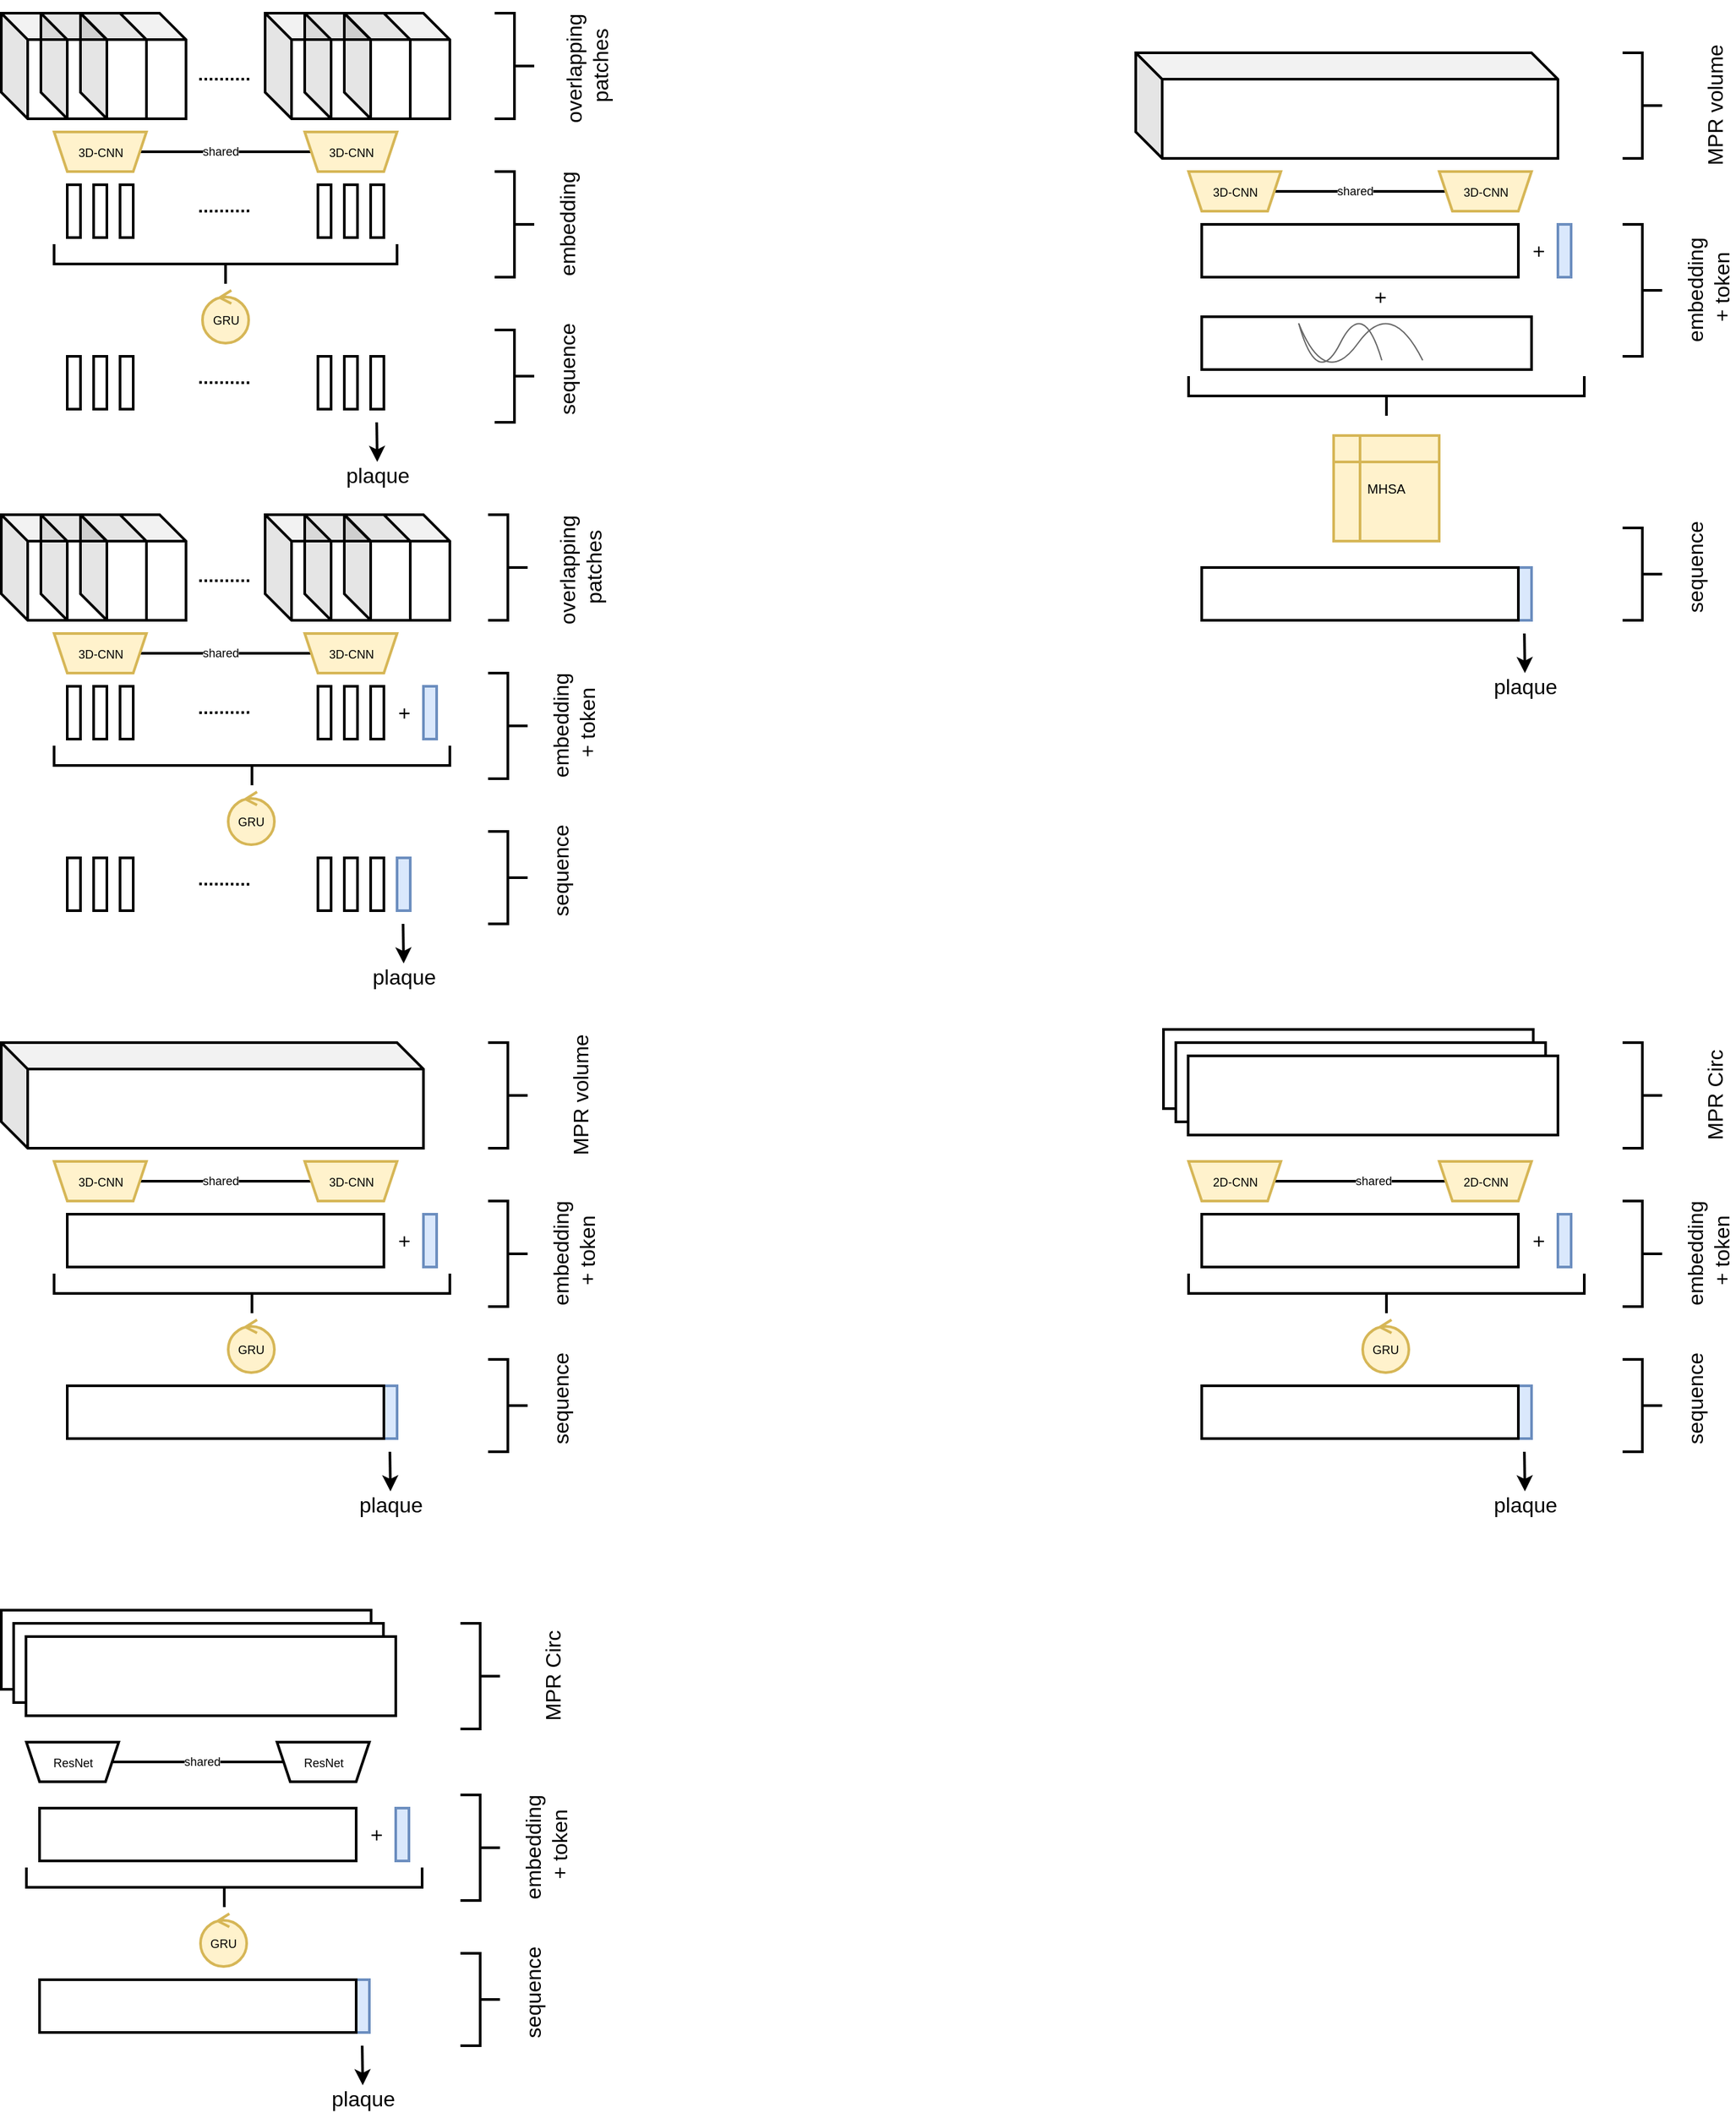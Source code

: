 <mxfile version="16.5.2" type="github">
  <diagram id="wu3s9VQ9t52bFEnNtLgB" name="Page-1">
    <mxGraphModel dx="2076" dy="1094" grid="1" gridSize="10" guides="1" tooltips="1" connect="1" arrows="1" fold="1" page="1" pageScale="1" pageWidth="827" pageHeight="1169" math="0" shadow="0">
      <root>
        <mxCell id="0" />
        <mxCell id="1" parent="0" />
        <mxCell id="9XVw_O79pxeB6KCYu5-Q-149" value="" style="shape=cube;whiteSpace=wrap;html=1;boundedLbl=1;backgroundOutline=1;darkOpacity=0.05;darkOpacity2=0.1;fillColor=none;strokeWidth=2;" vertex="1" parent="1">
          <mxGeometry x="40" y="400" width="80" height="80" as="geometry" />
        </mxCell>
        <mxCell id="9XVw_O79pxeB6KCYu5-Q-150" value="" style="shape=cube;whiteSpace=wrap;html=1;boundedLbl=1;backgroundOutline=1;darkOpacity=0.05;darkOpacity2=0.1;fillColor=none;strokeWidth=2;" vertex="1" parent="1">
          <mxGeometry x="70" y="400" width="80" height="80" as="geometry" />
        </mxCell>
        <mxCell id="9XVw_O79pxeB6KCYu5-Q-151" value="" style="shape=cube;whiteSpace=wrap;html=1;boundedLbl=1;backgroundOutline=1;darkOpacity=0.05;darkOpacity2=0.1;fillColor=none;strokeWidth=2;" vertex="1" parent="1">
          <mxGeometry x="100" y="400" width="80" height="80" as="geometry" />
        </mxCell>
        <mxCell id="9XVw_O79pxeB6KCYu5-Q-152" value="" style="shape=cube;whiteSpace=wrap;html=1;boundedLbl=1;backgroundOutline=1;darkOpacity=0.05;darkOpacity2=0.1;fillColor=none;strokeWidth=2;" vertex="1" parent="1">
          <mxGeometry x="240" y="400" width="80" height="80" as="geometry" />
        </mxCell>
        <mxCell id="9XVw_O79pxeB6KCYu5-Q-153" value="" style="shape=cube;whiteSpace=wrap;html=1;boundedLbl=1;backgroundOutline=1;darkOpacity=0.05;darkOpacity2=0.1;fillColor=none;strokeWidth=2;" vertex="1" parent="1">
          <mxGeometry x="270" y="400" width="80" height="80" as="geometry" />
        </mxCell>
        <mxCell id="9XVw_O79pxeB6KCYu5-Q-154" value="" style="shape=cube;whiteSpace=wrap;html=1;boundedLbl=1;backgroundOutline=1;darkOpacity=0.05;darkOpacity2=0.1;fillColor=none;strokeWidth=2;" vertex="1" parent="1">
          <mxGeometry x="300" y="400" width="80" height="80" as="geometry" />
        </mxCell>
        <mxCell id="9XVw_O79pxeB6KCYu5-Q-155" value="" style="endArrow=none;dashed=1;html=1;rounded=0;strokeWidth=2;dashPattern=1 1;" edge="1" parent="1">
          <mxGeometry width="50" height="50" relative="1" as="geometry">
            <mxPoint x="190" y="450" as="sourcePoint" />
            <mxPoint x="230" y="450" as="targetPoint" />
          </mxGeometry>
        </mxCell>
        <mxCell id="9XVw_O79pxeB6KCYu5-Q-156" value="" style="rounded=0;whiteSpace=wrap;html=1;fillColor=none;strokeWidth=2;" vertex="1" parent="1">
          <mxGeometry x="90" y="530" width="10" height="40" as="geometry" />
        </mxCell>
        <mxCell id="9XVw_O79pxeB6KCYu5-Q-160" value="" style="rounded=0;whiteSpace=wrap;html=1;fillColor=none;strokeWidth=2;" vertex="1" parent="1">
          <mxGeometry x="110" y="530" width="10" height="40" as="geometry" />
        </mxCell>
        <mxCell id="9XVw_O79pxeB6KCYu5-Q-161" value="" style="rounded=0;whiteSpace=wrap;html=1;fillColor=none;strokeWidth=2;" vertex="1" parent="1">
          <mxGeometry x="130" y="530" width="10" height="40" as="geometry" />
        </mxCell>
        <mxCell id="9XVw_O79pxeB6KCYu5-Q-165" value="" style="endArrow=none;dashed=1;html=1;rounded=0;strokeWidth=2;dashPattern=1 1;" edge="1" parent="1">
          <mxGeometry width="50" height="50" relative="1" as="geometry">
            <mxPoint x="190" y="550" as="sourcePoint" />
            <mxPoint x="229" y="549.8" as="targetPoint" />
          </mxGeometry>
        </mxCell>
        <mxCell id="9XVw_O79pxeB6KCYu5-Q-166" value="GRU" style="ellipse;shape=umlControl;whiteSpace=wrap;html=1;fillColor=#fff2cc;fontSize=9;strokeWidth=2;strokeColor=#d6b656;" vertex="1" parent="1">
          <mxGeometry x="212" y="610" width="35" height="40" as="geometry" />
        </mxCell>
        <mxCell id="9XVw_O79pxeB6KCYu5-Q-167" value="" style="rounded=0;whiteSpace=wrap;html=1;fillColor=none;strokeWidth=2;" vertex="1" parent="1">
          <mxGeometry x="280" y="530" width="10" height="40" as="geometry" />
        </mxCell>
        <mxCell id="9XVw_O79pxeB6KCYu5-Q-168" value="" style="rounded=0;whiteSpace=wrap;html=1;fillColor=none;strokeWidth=2;" vertex="1" parent="1">
          <mxGeometry x="300" y="530" width="10" height="40" as="geometry" />
        </mxCell>
        <mxCell id="9XVw_O79pxeB6KCYu5-Q-169" value="" style="rounded=0;whiteSpace=wrap;html=1;fillColor=none;strokeWidth=2;" vertex="1" parent="1">
          <mxGeometry x="320" y="530" width="10" height="40" as="geometry" />
        </mxCell>
        <mxCell id="9XVw_O79pxeB6KCYu5-Q-170" style="edgeStyle=orthogonalEdgeStyle;rounded=0;orthogonalLoop=1;jettySize=auto;html=1;exitX=0;exitY=0.5;exitDx=0;exitDy=0;entryX=1;entryY=0.5;entryDx=0;entryDy=0;fontSize=9;endArrow=none;endFill=0;strokeWidth=2;" edge="1" parent="1" source="9XVw_O79pxeB6KCYu5-Q-158" target="9XVw_O79pxeB6KCYu5-Q-163">
          <mxGeometry relative="1" as="geometry" />
        </mxCell>
        <mxCell id="9XVw_O79pxeB6KCYu5-Q-171" value="shared" style="edgeLabel;html=1;align=center;verticalAlign=middle;resizable=0;points=[];fontSize=9;" vertex="1" connectable="0" parent="9XVw_O79pxeB6KCYu5-Q-170">
          <mxGeometry x="-0.303" y="2" relative="1" as="geometry">
            <mxPoint x="15" y="2" as="offset" />
          </mxGeometry>
        </mxCell>
        <mxCell id="9XVw_O79pxeB6KCYu5-Q-172" value="" style="strokeWidth=2;html=1;shape=mxgraph.flowchart.annotation_2;align=left;labelPosition=right;pointerEvents=1;fontSize=16;fillColor=none;rotation=-90;" vertex="1" parent="1">
          <mxGeometry x="215" y="440" width="30" height="300" as="geometry" />
        </mxCell>
        <mxCell id="9XVw_O79pxeB6KCYu5-Q-173" value="" style="rounded=0;whiteSpace=wrap;html=1;fillColor=none;strokeWidth=2;" vertex="1" parent="1">
          <mxGeometry x="90" y="660" width="10" height="40" as="geometry" />
        </mxCell>
        <mxCell id="9XVw_O79pxeB6KCYu5-Q-174" value="" style="rounded=0;whiteSpace=wrap;html=1;fillColor=none;strokeWidth=2;" vertex="1" parent="1">
          <mxGeometry x="110" y="660" width="10" height="40" as="geometry" />
        </mxCell>
        <mxCell id="9XVw_O79pxeB6KCYu5-Q-175" value="" style="rounded=0;whiteSpace=wrap;html=1;fillColor=none;strokeWidth=2;" vertex="1" parent="1">
          <mxGeometry x="130" y="660" width="10" height="40" as="geometry" />
        </mxCell>
        <mxCell id="9XVw_O79pxeB6KCYu5-Q-176" value="" style="endArrow=none;dashed=1;html=1;rounded=0;strokeWidth=2;dashPattern=1 1;" edge="1" parent="1">
          <mxGeometry width="50" height="50" relative="1" as="geometry">
            <mxPoint x="190" y="679.8" as="sourcePoint" />
            <mxPoint x="230" y="680" as="targetPoint" />
          </mxGeometry>
        </mxCell>
        <mxCell id="9XVw_O79pxeB6KCYu5-Q-177" value="" style="rounded=0;whiteSpace=wrap;html=1;fillColor=none;strokeWidth=2;" vertex="1" parent="1">
          <mxGeometry x="280" y="660" width="10" height="40" as="geometry" />
        </mxCell>
        <mxCell id="9XVw_O79pxeB6KCYu5-Q-178" value="" style="rounded=0;whiteSpace=wrap;html=1;fillColor=none;strokeWidth=2;" vertex="1" parent="1">
          <mxGeometry x="300" y="660" width="10" height="40" as="geometry" />
        </mxCell>
        <mxCell id="9XVw_O79pxeB6KCYu5-Q-179" value="" style="rounded=0;whiteSpace=wrap;html=1;fillColor=none;strokeWidth=2;" vertex="1" parent="1">
          <mxGeometry x="320" y="660" width="10" height="40" as="geometry" />
        </mxCell>
        <mxCell id="9XVw_O79pxeB6KCYu5-Q-180" value="plaque" style="text;html=1;align=center;verticalAlign=middle;resizable=0;points=[];autosize=1;strokeColor=none;fillColor=none;fontSize=16;" vertex="1" parent="1">
          <mxGeometry x="315" y="740" width="60" height="20" as="geometry" />
        </mxCell>
        <mxCell id="9XVw_O79pxeB6KCYu5-Q-181" value="" style="endArrow=classic;html=1;rounded=0;fontSize=16;strokeColor=#000000;strokeWidth=2;entryX=0.5;entryY=0;entryDx=0;entryDy=0;entryPerimeter=0;" edge="1" parent="1">
          <mxGeometry width="50" height="50" relative="1" as="geometry">
            <mxPoint x="344.57" y="710" as="sourcePoint" />
            <mxPoint x="345" y="740" as="targetPoint" />
          </mxGeometry>
        </mxCell>
        <mxCell id="9XVw_O79pxeB6KCYu5-Q-182" value="+" style="text;html=1;align=center;verticalAlign=middle;resizable=0;points=[];autosize=1;strokeColor=none;fillColor=none;fontSize=16;" vertex="1" parent="1">
          <mxGeometry x="330" y="540" width="30" height="20" as="geometry" />
        </mxCell>
        <mxCell id="9XVw_O79pxeB6KCYu5-Q-183" value="" style="rounded=0;whiteSpace=wrap;html=1;fillColor=#dae8fc;strokeWidth=2;strokeColor=#6c8ebf;" vertex="1" parent="1">
          <mxGeometry x="360" y="530" width="10" height="40" as="geometry" />
        </mxCell>
        <mxCell id="9XVw_O79pxeB6KCYu5-Q-184" value="" style="rounded=0;whiteSpace=wrap;html=1;fillColor=#dae8fc;strokeWidth=2;strokeColor=#6c8ebf;" vertex="1" parent="1">
          <mxGeometry x="340" y="660" width="10" height="40" as="geometry" />
        </mxCell>
        <mxCell id="9XVw_O79pxeB6KCYu5-Q-222" value="" style="shape=cube;whiteSpace=wrap;html=1;boundedLbl=1;backgroundOutline=1;darkOpacity=0.05;darkOpacity2=0.1;fillColor=none;strokeWidth=2;" vertex="1" parent="1">
          <mxGeometry x="40" y="800" width="320" height="80" as="geometry" />
        </mxCell>
        <mxCell id="9XVw_O79pxeB6KCYu5-Q-239" value="GRU" style="ellipse;shape=umlControl;whiteSpace=wrap;html=1;fillColor=#fff2cc;fontSize=9;strokeWidth=2;strokeColor=#d6b656;" vertex="1" parent="1">
          <mxGeometry x="212" y="1010" width="35" height="40" as="geometry" />
        </mxCell>
        <mxCell id="9XVw_O79pxeB6KCYu5-Q-242" value="" style="rounded=0;whiteSpace=wrap;html=1;fillColor=none;strokeWidth=2;" vertex="1" parent="1">
          <mxGeometry x="90" y="930" width="240" height="40" as="geometry" />
        </mxCell>
        <mxCell id="9XVw_O79pxeB6KCYu5-Q-243" style="edgeStyle=orthogonalEdgeStyle;rounded=0;orthogonalLoop=1;jettySize=auto;html=1;exitX=0;exitY=0.5;exitDx=0;exitDy=0;entryX=1;entryY=0.5;entryDx=0;entryDy=0;fontSize=9;endArrow=none;endFill=0;strokeWidth=2;" edge="1" parent="1" source="9XVw_O79pxeB6KCYu5-Q-231" target="9XVw_O79pxeB6KCYu5-Q-236">
          <mxGeometry relative="1" as="geometry" />
        </mxCell>
        <mxCell id="9XVw_O79pxeB6KCYu5-Q-244" value="shared" style="edgeLabel;html=1;align=center;verticalAlign=middle;resizable=0;points=[];fontSize=9;" vertex="1" connectable="0" parent="9XVw_O79pxeB6KCYu5-Q-243">
          <mxGeometry x="-0.303" y="2" relative="1" as="geometry">
            <mxPoint x="15" y="2" as="offset" />
          </mxGeometry>
        </mxCell>
        <mxCell id="9XVw_O79pxeB6KCYu5-Q-245" value="" style="strokeWidth=2;html=1;shape=mxgraph.flowchart.annotation_2;align=left;labelPosition=right;pointerEvents=1;fontSize=16;fillColor=none;rotation=-90;" vertex="1" parent="1">
          <mxGeometry x="215" y="840" width="30" height="300" as="geometry" />
        </mxCell>
        <mxCell id="9XVw_O79pxeB6KCYu5-Q-253" value="plaque" style="text;html=1;align=center;verticalAlign=middle;resizable=0;points=[];autosize=1;strokeColor=none;fillColor=none;fontSize=16;" vertex="1" parent="1">
          <mxGeometry x="305" y="1140" width="60" height="20" as="geometry" />
        </mxCell>
        <mxCell id="9XVw_O79pxeB6KCYu5-Q-254" value="" style="endArrow=classic;html=1;rounded=0;fontSize=16;strokeColor=#000000;strokeWidth=2;entryX=0.5;entryY=0;entryDx=0;entryDy=0;entryPerimeter=0;" edge="1" parent="1">
          <mxGeometry width="50" height="50" relative="1" as="geometry">
            <mxPoint x="334.57" y="1110" as="sourcePoint" />
            <mxPoint x="335" y="1140" as="targetPoint" />
          </mxGeometry>
        </mxCell>
        <mxCell id="9XVw_O79pxeB6KCYu5-Q-255" value="+" style="text;html=1;align=center;verticalAlign=middle;resizable=0;points=[];autosize=1;strokeColor=none;fillColor=none;fontSize=16;" vertex="1" parent="1">
          <mxGeometry x="330" y="940" width="30" height="20" as="geometry" />
        </mxCell>
        <mxCell id="9XVw_O79pxeB6KCYu5-Q-256" value="" style="rounded=0;whiteSpace=wrap;html=1;fillColor=#dae8fc;strokeWidth=2;strokeColor=#6c8ebf;" vertex="1" parent="1">
          <mxGeometry x="330" y="1060" width="10" height="40" as="geometry" />
        </mxCell>
        <mxCell id="9XVw_O79pxeB6KCYu5-Q-266" value="" style="rounded=0;whiteSpace=wrap;html=1;fillColor=none;strokeWidth=2;" vertex="1" parent="1">
          <mxGeometry x="90" y="1060" width="240" height="40" as="geometry" />
        </mxCell>
        <mxCell id="9XVw_O79pxeB6KCYu5-Q-267" value="" style="rounded=0;whiteSpace=wrap;html=1;fillColor=#dae8fc;strokeWidth=2;strokeColor=#6c8ebf;" vertex="1" parent="1">
          <mxGeometry x="360" y="930" width="10" height="40" as="geometry" />
        </mxCell>
        <mxCell id="9XVw_O79pxeB6KCYu5-Q-286" value="overlapping&amp;nbsp;&lt;br&gt;patches" style="text;html=1;align=center;verticalAlign=middle;resizable=0;points=[];autosize=1;strokeColor=none;fillColor=none;fontSize=16;rotation=-90;" vertex="1" parent="1">
          <mxGeometry x="429" y="420" width="100" height="40" as="geometry" />
        </mxCell>
        <mxCell id="9XVw_O79pxeB6KCYu5-Q-287" value="embedding&lt;br&gt;&amp;nbsp;+ token" style="text;html=1;align=center;verticalAlign=middle;resizable=0;points=[];autosize=1;strokeColor=none;fillColor=none;fontSize=16;rotation=-90;" vertex="1" parent="1">
          <mxGeometry x="429" y="540" width="90" height="40" as="geometry" />
        </mxCell>
        <mxCell id="9XVw_O79pxeB6KCYu5-Q-288" value="sequence" style="text;html=1;align=center;verticalAlign=middle;resizable=0;points=[];autosize=1;strokeColor=none;fillColor=none;fontSize=16;rotation=-90;" vertex="1" parent="1">
          <mxGeometry x="419" y="660" width="90" height="20" as="geometry" />
        </mxCell>
        <mxCell id="9XVw_O79pxeB6KCYu5-Q-289" value="" style="strokeWidth=2;html=1;shape=mxgraph.flowchart.annotation_2;align=left;labelPosition=right;pointerEvents=1;fontSize=16;fillColor=none;rotation=-180;" vertex="1" parent="1">
          <mxGeometry x="409" y="400" width="30" height="80" as="geometry" />
        </mxCell>
        <mxCell id="9XVw_O79pxeB6KCYu5-Q-290" value="" style="strokeWidth=2;html=1;shape=mxgraph.flowchart.annotation_2;align=left;labelPosition=right;pointerEvents=1;fontSize=16;fillColor=none;rotation=-180;" vertex="1" parent="1">
          <mxGeometry x="409" y="520" width="30" height="80" as="geometry" />
        </mxCell>
        <mxCell id="9XVw_O79pxeB6KCYu5-Q-291" value="" style="strokeWidth=2;html=1;shape=mxgraph.flowchart.annotation_2;align=left;labelPosition=right;pointerEvents=1;fontSize=16;fillColor=none;rotation=-180;" vertex="1" parent="1">
          <mxGeometry x="409" y="640" width="30" height="70" as="geometry" />
        </mxCell>
        <mxCell id="9XVw_O79pxeB6KCYu5-Q-293" value="overlapping&amp;nbsp;&lt;br&gt;patches" style="text;html=1;align=center;verticalAlign=middle;resizable=0;points=[];autosize=1;strokeColor=none;fillColor=none;fontSize=16;rotation=-90;" vertex="1" parent="1">
          <mxGeometry x="434" y="40" width="100" height="40" as="geometry" />
        </mxCell>
        <mxCell id="9XVw_O79pxeB6KCYu5-Q-294" value="embedding&lt;br&gt;&amp;nbsp;" style="text;html=1;align=center;verticalAlign=middle;resizable=0;points=[];autosize=1;strokeColor=none;fillColor=none;fontSize=16;rotation=-90;" vertex="1" parent="1">
          <mxGeometry x="434" y="160" width="90" height="40" as="geometry" />
        </mxCell>
        <mxCell id="9XVw_O79pxeB6KCYu5-Q-295" value="sequence" style="text;html=1;align=center;verticalAlign=middle;resizable=0;points=[];autosize=1;strokeColor=none;fillColor=none;fontSize=16;rotation=-90;" vertex="1" parent="1">
          <mxGeometry x="424" y="280" width="90" height="20" as="geometry" />
        </mxCell>
        <mxCell id="9XVw_O79pxeB6KCYu5-Q-296" value="" style="strokeWidth=2;html=1;shape=mxgraph.flowchart.annotation_2;align=left;labelPosition=right;pointerEvents=1;fontSize=16;fillColor=none;rotation=-180;" vertex="1" parent="1">
          <mxGeometry x="414" y="20" width="30" height="80" as="geometry" />
        </mxCell>
        <mxCell id="9XVw_O79pxeB6KCYu5-Q-297" value="" style="strokeWidth=2;html=1;shape=mxgraph.flowchart.annotation_2;align=left;labelPosition=right;pointerEvents=1;fontSize=16;fillColor=none;rotation=-180;" vertex="1" parent="1">
          <mxGeometry x="414" y="140" width="30" height="80" as="geometry" />
        </mxCell>
        <mxCell id="9XVw_O79pxeB6KCYu5-Q-298" value="" style="strokeWidth=2;html=1;shape=mxgraph.flowchart.annotation_2;align=left;labelPosition=right;pointerEvents=1;fontSize=16;fillColor=none;rotation=-180;" vertex="1" parent="1">
          <mxGeometry x="414" y="260" width="30" height="70" as="geometry" />
        </mxCell>
        <mxCell id="9XVw_O79pxeB6KCYu5-Q-299" value="MPR volume" style="text;html=1;align=center;verticalAlign=middle;resizable=0;points=[];autosize=1;strokeColor=none;fillColor=none;fontSize=16;rotation=-90;" vertex="1" parent="1">
          <mxGeometry x="424" y="830" width="110" height="20" as="geometry" />
        </mxCell>
        <mxCell id="9XVw_O79pxeB6KCYu5-Q-300" value="embedding&lt;br&gt;&amp;nbsp;+ token" style="text;html=1;align=center;verticalAlign=middle;resizable=0;points=[];autosize=1;strokeColor=none;fillColor=none;fontSize=16;rotation=-90;" vertex="1" parent="1">
          <mxGeometry x="429" y="940" width="90" height="40" as="geometry" />
        </mxCell>
        <mxCell id="9XVw_O79pxeB6KCYu5-Q-301" value="sequence" style="text;html=1;align=center;verticalAlign=middle;resizable=0;points=[];autosize=1;strokeColor=none;fillColor=none;fontSize=16;rotation=-90;" vertex="1" parent="1">
          <mxGeometry x="419" y="1060" width="90" height="20" as="geometry" />
        </mxCell>
        <mxCell id="9XVw_O79pxeB6KCYu5-Q-302" value="" style="strokeWidth=2;html=1;shape=mxgraph.flowchart.annotation_2;align=left;labelPosition=right;pointerEvents=1;fontSize=16;fillColor=none;rotation=-180;" vertex="1" parent="1">
          <mxGeometry x="409" y="800" width="30" height="80" as="geometry" />
        </mxCell>
        <mxCell id="9XVw_O79pxeB6KCYu5-Q-303" value="" style="strokeWidth=2;html=1;shape=mxgraph.flowchart.annotation_2;align=left;labelPosition=right;pointerEvents=1;fontSize=16;fillColor=none;rotation=-180;" vertex="1" parent="1">
          <mxGeometry x="409" y="920" width="30" height="80" as="geometry" />
        </mxCell>
        <mxCell id="9XVw_O79pxeB6KCYu5-Q-304" value="" style="strokeWidth=2;html=1;shape=mxgraph.flowchart.annotation_2;align=left;labelPosition=right;pointerEvents=1;fontSize=16;fillColor=none;rotation=-180;" vertex="1" parent="1">
          <mxGeometry x="409" y="1040" width="30" height="70" as="geometry" />
        </mxCell>
        <mxCell id="9XVw_O79pxeB6KCYu5-Q-312" value="GRU" style="ellipse;shape=umlControl;whiteSpace=wrap;html=1;fillColor=#fff2cc;fontSize=9;strokeWidth=2;strokeColor=#d6b656;" vertex="1" parent="1">
          <mxGeometry x="1072" y="1010" width="35" height="40" as="geometry" />
        </mxCell>
        <mxCell id="9XVw_O79pxeB6KCYu5-Q-313" value="" style="rounded=0;whiteSpace=wrap;html=1;fillColor=none;strokeWidth=2;" vertex="1" parent="1">
          <mxGeometry x="950" y="930" width="240" height="40" as="geometry" />
        </mxCell>
        <mxCell id="9XVw_O79pxeB6KCYu5-Q-314" style="edgeStyle=orthogonalEdgeStyle;rounded=0;orthogonalLoop=1;jettySize=auto;html=1;exitX=0;exitY=0.5;exitDx=0;exitDy=0;entryX=1;entryY=0.5;entryDx=0;entryDy=0;fontSize=9;endArrow=none;endFill=0;strokeWidth=2;" edge="1" parent="1" source="9XVw_O79pxeB6KCYu5-Q-307" target="9XVw_O79pxeB6KCYu5-Q-310">
          <mxGeometry relative="1" as="geometry" />
        </mxCell>
        <mxCell id="9XVw_O79pxeB6KCYu5-Q-315" value="shared" style="edgeLabel;html=1;align=center;verticalAlign=middle;resizable=0;points=[];fontSize=9;" vertex="1" connectable="0" parent="9XVw_O79pxeB6KCYu5-Q-314">
          <mxGeometry x="-0.303" y="2" relative="1" as="geometry">
            <mxPoint x="29" y="2" as="offset" />
          </mxGeometry>
        </mxCell>
        <mxCell id="9XVw_O79pxeB6KCYu5-Q-316" value="" style="strokeWidth=2;html=1;shape=mxgraph.flowchart.annotation_2;align=left;labelPosition=right;pointerEvents=1;fontSize=16;fillColor=none;rotation=-90;" vertex="1" parent="1">
          <mxGeometry x="1075" y="840" width="30" height="300" as="geometry" />
        </mxCell>
        <mxCell id="9XVw_O79pxeB6KCYu5-Q-317" value="plaque" style="text;html=1;align=center;verticalAlign=middle;resizable=0;points=[];autosize=1;strokeColor=none;fillColor=none;fontSize=16;" vertex="1" parent="1">
          <mxGeometry x="1165" y="1140" width="60" height="20" as="geometry" />
        </mxCell>
        <mxCell id="9XVw_O79pxeB6KCYu5-Q-318" value="" style="endArrow=classic;html=1;rounded=0;fontSize=16;strokeColor=#000000;strokeWidth=2;entryX=0.5;entryY=0;entryDx=0;entryDy=0;entryPerimeter=0;" edge="1" parent="1">
          <mxGeometry width="50" height="50" relative="1" as="geometry">
            <mxPoint x="1194.57" y="1110.0" as="sourcePoint" />
            <mxPoint x="1195" y="1140.0" as="targetPoint" />
          </mxGeometry>
        </mxCell>
        <mxCell id="9XVw_O79pxeB6KCYu5-Q-319" value="+" style="text;html=1;align=center;verticalAlign=middle;resizable=0;points=[];autosize=1;strokeColor=none;fillColor=none;fontSize=16;" vertex="1" parent="1">
          <mxGeometry x="1190" y="940" width="30" height="20" as="geometry" />
        </mxCell>
        <mxCell id="9XVw_O79pxeB6KCYu5-Q-320" value="" style="rounded=0;whiteSpace=wrap;html=1;fillColor=#dae8fc;strokeWidth=2;strokeColor=#6c8ebf;" vertex="1" parent="1">
          <mxGeometry x="1190" y="1060" width="10" height="40" as="geometry" />
        </mxCell>
        <mxCell id="9XVw_O79pxeB6KCYu5-Q-321" value="" style="rounded=0;whiteSpace=wrap;html=1;fillColor=none;strokeWidth=2;" vertex="1" parent="1">
          <mxGeometry x="950" y="1060" width="240" height="40" as="geometry" />
        </mxCell>
        <mxCell id="9XVw_O79pxeB6KCYu5-Q-322" value="" style="rounded=0;whiteSpace=wrap;html=1;fillColor=#dae8fc;strokeWidth=2;strokeColor=#6c8ebf;" vertex="1" parent="1">
          <mxGeometry x="1220" y="930" width="10" height="40" as="geometry" />
        </mxCell>
        <mxCell id="9XVw_O79pxeB6KCYu5-Q-323" value="MPR Circ" style="text;html=1;align=center;verticalAlign=middle;resizable=0;points=[];autosize=1;strokeColor=none;fillColor=none;fontSize=16;rotation=-90;" vertex="1" parent="1">
          <mxGeometry x="1299" y="830" width="80" height="20" as="geometry" />
        </mxCell>
        <mxCell id="9XVw_O79pxeB6KCYu5-Q-324" value="embedding&lt;br&gt;&amp;nbsp;+ token" style="text;html=1;align=center;verticalAlign=middle;resizable=0;points=[];autosize=1;strokeColor=none;fillColor=none;fontSize=16;rotation=-90;" vertex="1" parent="1">
          <mxGeometry x="1289" y="940" width="90" height="40" as="geometry" />
        </mxCell>
        <mxCell id="9XVw_O79pxeB6KCYu5-Q-325" value="sequence" style="text;html=1;align=center;verticalAlign=middle;resizable=0;points=[];autosize=1;strokeColor=none;fillColor=none;fontSize=16;rotation=-90;" vertex="1" parent="1">
          <mxGeometry x="1279" y="1060" width="90" height="20" as="geometry" />
        </mxCell>
        <mxCell id="9XVw_O79pxeB6KCYu5-Q-326" value="" style="strokeWidth=2;html=1;shape=mxgraph.flowchart.annotation_2;align=left;labelPosition=right;pointerEvents=1;fontSize=16;fillColor=none;rotation=-180;" vertex="1" parent="1">
          <mxGeometry x="1269" y="800" width="30" height="80" as="geometry" />
        </mxCell>
        <mxCell id="9XVw_O79pxeB6KCYu5-Q-327" value="" style="strokeWidth=2;html=1;shape=mxgraph.flowchart.annotation_2;align=left;labelPosition=right;pointerEvents=1;fontSize=16;fillColor=none;rotation=-180;" vertex="1" parent="1">
          <mxGeometry x="1269" y="920" width="30" height="80" as="geometry" />
        </mxCell>
        <mxCell id="9XVw_O79pxeB6KCYu5-Q-328" value="" style="strokeWidth=2;html=1;shape=mxgraph.flowchart.annotation_2;align=left;labelPosition=right;pointerEvents=1;fontSize=16;fillColor=none;rotation=-180;" vertex="1" parent="1">
          <mxGeometry x="1269" y="1040" width="30" height="70" as="geometry" />
        </mxCell>
        <mxCell id="9XVw_O79pxeB6KCYu5-Q-340" value="" style="group" vertex="1" connectable="0" parent="1">
          <mxGeometry x="921" y="790" width="299" height="80" as="geometry" />
        </mxCell>
        <mxCell id="9XVw_O79pxeB6KCYu5-Q-336" value="" style="rounded=0;whiteSpace=wrap;html=1;fontSize=10;strokeColor=#000000;strokeWidth=2;fillColor=none;" vertex="1" parent="9XVw_O79pxeB6KCYu5-Q-340">
          <mxGeometry width="280.312" height="60" as="geometry" />
        </mxCell>
        <mxCell id="9XVw_O79pxeB6KCYu5-Q-338" value="" style="rounded=0;whiteSpace=wrap;html=1;fontSize=10;strokeWidth=2;" vertex="1" parent="9XVw_O79pxeB6KCYu5-Q-340">
          <mxGeometry x="9.344" y="10" width="280.312" height="60" as="geometry" />
        </mxCell>
        <mxCell id="9XVw_O79pxeB6KCYu5-Q-339" value="" style="rounded=0;whiteSpace=wrap;html=1;fontSize=10;strokeWidth=2;" vertex="1" parent="9XVw_O79pxeB6KCYu5-Q-340">
          <mxGeometry x="18.688" y="20" width="280.312" height="60" as="geometry" />
        </mxCell>
        <mxCell id="9XVw_O79pxeB6KCYu5-Q-342" value="" style="group;fontSize=9;strokeWidth=2;" vertex="1" connectable="0" parent="1">
          <mxGeometry x="59" y="1330" width="80" height="30" as="geometry" />
        </mxCell>
        <mxCell id="9XVw_O79pxeB6KCYu5-Q-343" value="" style="shape=trapezoid;perimeter=trapezoidPerimeter;whiteSpace=wrap;html=1;fixedSize=1;fillColor=none;rotation=-180;size=10;strokeWidth=2;" vertex="1" parent="9XVw_O79pxeB6KCYu5-Q-342">
          <mxGeometry width="70" height="30" as="geometry" />
        </mxCell>
        <mxCell id="9XVw_O79pxeB6KCYu5-Q-344" value="&lt;font style=&quot;font-size: 9px&quot;&gt;ResNet&lt;/font&gt;" style="text;html=1;align=center;verticalAlign=middle;resizable=0;points=[];autosize=1;strokeColor=none;fillColor=none;" vertex="1" parent="9XVw_O79pxeB6KCYu5-Q-342">
          <mxGeometry x="10" y="5" width="50" height="20" as="geometry" />
        </mxCell>
        <mxCell id="9XVw_O79pxeB6KCYu5-Q-345" value="" style="group;fontSize=9;strokeWidth=2;" vertex="1" connectable="0" parent="1">
          <mxGeometry x="249" y="1330" width="70" height="30" as="geometry" />
        </mxCell>
        <mxCell id="9XVw_O79pxeB6KCYu5-Q-346" value="" style="shape=trapezoid;perimeter=trapezoidPerimeter;whiteSpace=wrap;html=1;fixedSize=1;fillColor=none;rotation=-180;size=10;strokeWidth=2;" vertex="1" parent="9XVw_O79pxeB6KCYu5-Q-345">
          <mxGeometry width="70" height="30" as="geometry" />
        </mxCell>
        <mxCell id="9XVw_O79pxeB6KCYu5-Q-347" value="&lt;font style=&quot;font-size: 9px&quot;&gt;ResNet&lt;/font&gt;" style="text;html=1;align=center;verticalAlign=middle;resizable=0;points=[];autosize=1;strokeColor=none;fillColor=none;" vertex="1" parent="9XVw_O79pxeB6KCYu5-Q-345">
          <mxGeometry x="10.125" y="5" width="50" height="20" as="geometry" />
        </mxCell>
        <mxCell id="9XVw_O79pxeB6KCYu5-Q-348" value="GRU" style="ellipse;shape=umlControl;whiteSpace=wrap;html=1;fillColor=#fff2cc;fontSize=9;strokeWidth=2;strokeColor=#d6b656;" vertex="1" parent="1">
          <mxGeometry x="191" y="1460" width="35" height="40" as="geometry" />
        </mxCell>
        <mxCell id="9XVw_O79pxeB6KCYu5-Q-349" value="" style="rounded=0;whiteSpace=wrap;html=1;fillColor=none;strokeWidth=2;" vertex="1" parent="1">
          <mxGeometry x="69" y="1380" width="240" height="40" as="geometry" />
        </mxCell>
        <mxCell id="9XVw_O79pxeB6KCYu5-Q-350" style="edgeStyle=orthogonalEdgeStyle;rounded=0;orthogonalLoop=1;jettySize=auto;html=1;exitX=0;exitY=0.5;exitDx=0;exitDy=0;entryX=1;entryY=0.5;entryDx=0;entryDy=0;fontSize=9;endArrow=none;endFill=0;strokeWidth=2;" edge="1" parent="1" source="9XVw_O79pxeB6KCYu5-Q-343" target="9XVw_O79pxeB6KCYu5-Q-346">
          <mxGeometry relative="1" as="geometry" />
        </mxCell>
        <mxCell id="9XVw_O79pxeB6KCYu5-Q-351" value="shared" style="edgeLabel;html=1;align=center;verticalAlign=middle;resizable=0;points=[];fontSize=9;" vertex="1" connectable="0" parent="9XVw_O79pxeB6KCYu5-Q-350">
          <mxGeometry x="-0.303" y="2" relative="1" as="geometry">
            <mxPoint x="22" y="2" as="offset" />
          </mxGeometry>
        </mxCell>
        <mxCell id="9XVw_O79pxeB6KCYu5-Q-352" value="" style="strokeWidth=2;html=1;shape=mxgraph.flowchart.annotation_2;align=left;labelPosition=right;pointerEvents=1;fontSize=16;fillColor=none;rotation=-90;" vertex="1" parent="1">
          <mxGeometry x="194" y="1290" width="30" height="300" as="geometry" />
        </mxCell>
        <mxCell id="9XVw_O79pxeB6KCYu5-Q-353" value="plaque" style="text;html=1;align=center;verticalAlign=middle;resizable=0;points=[];autosize=1;strokeColor=none;fillColor=none;fontSize=16;" vertex="1" parent="1">
          <mxGeometry x="284" y="1590" width="60" height="20" as="geometry" />
        </mxCell>
        <mxCell id="9XVw_O79pxeB6KCYu5-Q-354" value="" style="endArrow=classic;html=1;rounded=0;fontSize=16;strokeColor=#000000;strokeWidth=2;entryX=0.5;entryY=0;entryDx=0;entryDy=0;entryPerimeter=0;" edge="1" parent="1">
          <mxGeometry width="50" height="50" relative="1" as="geometry">
            <mxPoint x="313.57" y="1560" as="sourcePoint" />
            <mxPoint x="314" y="1590" as="targetPoint" />
          </mxGeometry>
        </mxCell>
        <mxCell id="9XVw_O79pxeB6KCYu5-Q-355" value="+" style="text;html=1;align=center;verticalAlign=middle;resizable=0;points=[];autosize=1;strokeColor=none;fillColor=none;fontSize=16;" vertex="1" parent="1">
          <mxGeometry x="309" y="1390" width="30" height="20" as="geometry" />
        </mxCell>
        <mxCell id="9XVw_O79pxeB6KCYu5-Q-356" value="" style="rounded=0;whiteSpace=wrap;html=1;fillColor=#dae8fc;strokeWidth=2;strokeColor=#6c8ebf;" vertex="1" parent="1">
          <mxGeometry x="309" y="1510" width="10" height="40" as="geometry" />
        </mxCell>
        <mxCell id="9XVw_O79pxeB6KCYu5-Q-357" value="" style="rounded=0;whiteSpace=wrap;html=1;fillColor=none;strokeWidth=2;" vertex="1" parent="1">
          <mxGeometry x="69" y="1510" width="240" height="40" as="geometry" />
        </mxCell>
        <mxCell id="9XVw_O79pxeB6KCYu5-Q-358" value="" style="rounded=0;whiteSpace=wrap;html=1;fillColor=#dae8fc;strokeWidth=2;strokeColor=#6c8ebf;" vertex="1" parent="1">
          <mxGeometry x="339" y="1380" width="10" height="40" as="geometry" />
        </mxCell>
        <mxCell id="9XVw_O79pxeB6KCYu5-Q-359" value="MPR Circ" style="text;html=1;align=center;verticalAlign=middle;resizable=0;points=[];autosize=1;strokeColor=none;fillColor=none;fontSize=16;rotation=-90;" vertex="1" parent="1">
          <mxGeometry x="418" y="1270" width="80" height="20" as="geometry" />
        </mxCell>
        <mxCell id="9XVw_O79pxeB6KCYu5-Q-360" value="embedding&lt;br&gt;&amp;nbsp;+ token" style="text;html=1;align=center;verticalAlign=middle;resizable=0;points=[];autosize=1;strokeColor=none;fillColor=none;fontSize=16;rotation=-90;" vertex="1" parent="1">
          <mxGeometry x="408" y="1390" width="90" height="40" as="geometry" />
        </mxCell>
        <mxCell id="9XVw_O79pxeB6KCYu5-Q-361" value="sequence" style="text;html=1;align=center;verticalAlign=middle;resizable=0;points=[];autosize=1;strokeColor=none;fillColor=none;fontSize=16;rotation=-90;" vertex="1" parent="1">
          <mxGeometry x="398" y="1510" width="90" height="20" as="geometry" />
        </mxCell>
        <mxCell id="9XVw_O79pxeB6KCYu5-Q-362" value="" style="strokeWidth=2;html=1;shape=mxgraph.flowchart.annotation_2;align=left;labelPosition=right;pointerEvents=1;fontSize=16;fillColor=none;rotation=-180;" vertex="1" parent="1">
          <mxGeometry x="388" y="1240" width="30" height="80" as="geometry" />
        </mxCell>
        <mxCell id="9XVw_O79pxeB6KCYu5-Q-363" value="" style="strokeWidth=2;html=1;shape=mxgraph.flowchart.annotation_2;align=left;labelPosition=right;pointerEvents=1;fontSize=16;fillColor=none;rotation=-180;" vertex="1" parent="1">
          <mxGeometry x="388" y="1370" width="30" height="80" as="geometry" />
        </mxCell>
        <mxCell id="9XVw_O79pxeB6KCYu5-Q-364" value="" style="strokeWidth=2;html=1;shape=mxgraph.flowchart.annotation_2;align=left;labelPosition=right;pointerEvents=1;fontSize=16;fillColor=none;rotation=-180;" vertex="1" parent="1">
          <mxGeometry x="388" y="1490" width="30" height="70" as="geometry" />
        </mxCell>
        <mxCell id="9XVw_O79pxeB6KCYu5-Q-365" value="" style="group" vertex="1" connectable="0" parent="1">
          <mxGeometry x="40" y="1230" width="299" height="80" as="geometry" />
        </mxCell>
        <mxCell id="9XVw_O79pxeB6KCYu5-Q-366" value="" style="rounded=0;whiteSpace=wrap;html=1;fontSize=10;strokeColor=#000000;strokeWidth=2;fillColor=none;" vertex="1" parent="9XVw_O79pxeB6KCYu5-Q-365">
          <mxGeometry width="280.312" height="60" as="geometry" />
        </mxCell>
        <mxCell id="9XVw_O79pxeB6KCYu5-Q-367" value="" style="rounded=0;whiteSpace=wrap;html=1;fontSize=10;strokeWidth=2;" vertex="1" parent="9XVw_O79pxeB6KCYu5-Q-365">
          <mxGeometry x="9.344" y="10" width="280.312" height="60" as="geometry" />
        </mxCell>
        <mxCell id="9XVw_O79pxeB6KCYu5-Q-368" value="" style="rounded=0;whiteSpace=wrap;html=1;fontSize=10;strokeWidth=2;" vertex="1" parent="9XVw_O79pxeB6KCYu5-Q-365">
          <mxGeometry x="18.688" y="20" width="280.312" height="60" as="geometry" />
        </mxCell>
        <mxCell id="9XVw_O79pxeB6KCYu5-Q-1" value="" style="shape=cube;whiteSpace=wrap;html=1;boundedLbl=1;backgroundOutline=1;darkOpacity=0.05;darkOpacity2=0.1;fillColor=none;strokeWidth=2;" vertex="1" parent="1">
          <mxGeometry x="40" y="20" width="80" height="80" as="geometry" />
        </mxCell>
        <mxCell id="9XVw_O79pxeB6KCYu5-Q-8" value="" style="shape=cube;whiteSpace=wrap;html=1;boundedLbl=1;backgroundOutline=1;darkOpacity=0.05;darkOpacity2=0.1;fillColor=none;strokeWidth=2;" vertex="1" parent="1">
          <mxGeometry x="70" y="20" width="80" height="80" as="geometry" />
        </mxCell>
        <mxCell id="9XVw_O79pxeB6KCYu5-Q-9" value="" style="shape=cube;whiteSpace=wrap;html=1;boundedLbl=1;backgroundOutline=1;darkOpacity=0.05;darkOpacity2=0.1;fillColor=none;strokeWidth=2;" vertex="1" parent="1">
          <mxGeometry x="100" y="20" width="80" height="80" as="geometry" />
        </mxCell>
        <mxCell id="9XVw_O79pxeB6KCYu5-Q-10" value="" style="shape=cube;whiteSpace=wrap;html=1;boundedLbl=1;backgroundOutline=1;darkOpacity=0.05;darkOpacity2=0.1;fillColor=none;strokeWidth=2;" vertex="1" parent="1">
          <mxGeometry x="240" y="20" width="80" height="80" as="geometry" />
        </mxCell>
        <mxCell id="9XVw_O79pxeB6KCYu5-Q-11" value="" style="shape=cube;whiteSpace=wrap;html=1;boundedLbl=1;backgroundOutline=1;darkOpacity=0.05;darkOpacity2=0.1;fillColor=none;strokeWidth=2;" vertex="1" parent="1">
          <mxGeometry x="270" y="20" width="80" height="80" as="geometry" />
        </mxCell>
        <mxCell id="9XVw_O79pxeB6KCYu5-Q-12" value="" style="shape=cube;whiteSpace=wrap;html=1;boundedLbl=1;backgroundOutline=1;darkOpacity=0.05;darkOpacity2=0.1;fillColor=none;strokeWidth=2;" vertex="1" parent="1">
          <mxGeometry x="300" y="20" width="80" height="80" as="geometry" />
        </mxCell>
        <mxCell id="9XVw_O79pxeB6KCYu5-Q-14" value="" style="endArrow=none;dashed=1;html=1;rounded=0;strokeWidth=2;dashPattern=1 1;" edge="1" parent="1">
          <mxGeometry width="50" height="50" relative="1" as="geometry">
            <mxPoint x="190" y="70" as="sourcePoint" />
            <mxPoint x="230" y="70" as="targetPoint" />
          </mxGeometry>
        </mxCell>
        <mxCell id="9XVw_O79pxeB6KCYu5-Q-24" value="" style="rounded=0;whiteSpace=wrap;html=1;fillColor=none;strokeWidth=2;" vertex="1" parent="1">
          <mxGeometry x="90" y="150" width="10" height="40" as="geometry" />
        </mxCell>
        <mxCell id="9XVw_O79pxeB6KCYu5-Q-28" value="" style="rounded=0;whiteSpace=wrap;html=1;fillColor=none;strokeWidth=2;" vertex="1" parent="1">
          <mxGeometry x="110" y="150" width="10" height="40" as="geometry" />
        </mxCell>
        <mxCell id="9XVw_O79pxeB6KCYu5-Q-29" value="" style="rounded=0;whiteSpace=wrap;html=1;fillColor=none;strokeWidth=2;" vertex="1" parent="1">
          <mxGeometry x="130" y="150" width="10" height="40" as="geometry" />
        </mxCell>
        <mxCell id="9XVw_O79pxeB6KCYu5-Q-39" value="" style="endArrow=none;dashed=1;html=1;rounded=0;strokeWidth=2;dashPattern=1 1;" edge="1" parent="1">
          <mxGeometry width="50" height="50" relative="1" as="geometry">
            <mxPoint x="190" y="170" as="sourcePoint" />
            <mxPoint x="229" y="169.8" as="targetPoint" />
          </mxGeometry>
        </mxCell>
        <mxCell id="9XVw_O79pxeB6KCYu5-Q-52" value="GRU" style="ellipse;shape=umlControl;whiteSpace=wrap;html=1;fillColor=#fff2cc;fontSize=9;strokeWidth=2;strokeColor=#d6b656;" vertex="1" parent="1">
          <mxGeometry x="192.5" y="230" width="35" height="40" as="geometry" />
        </mxCell>
        <mxCell id="9XVw_O79pxeB6KCYu5-Q-53" value="" style="rounded=0;whiteSpace=wrap;html=1;fillColor=none;strokeWidth=2;" vertex="1" parent="1">
          <mxGeometry x="280" y="150" width="10" height="40" as="geometry" />
        </mxCell>
        <mxCell id="9XVw_O79pxeB6KCYu5-Q-54" value="" style="rounded=0;whiteSpace=wrap;html=1;fillColor=none;strokeWidth=2;" vertex="1" parent="1">
          <mxGeometry x="300" y="150" width="10" height="40" as="geometry" />
        </mxCell>
        <mxCell id="9XVw_O79pxeB6KCYu5-Q-55" value="" style="rounded=0;whiteSpace=wrap;html=1;fillColor=none;strokeWidth=2;" vertex="1" parent="1">
          <mxGeometry x="320" y="150" width="10" height="40" as="geometry" />
        </mxCell>
        <mxCell id="9XVw_O79pxeB6KCYu5-Q-72" style="edgeStyle=orthogonalEdgeStyle;rounded=0;orthogonalLoop=1;jettySize=auto;html=1;exitX=0;exitY=0.5;exitDx=0;exitDy=0;entryX=1;entryY=0.5;entryDx=0;entryDy=0;fontSize=9;endArrow=none;endFill=0;strokeWidth=2;" edge="1" parent="1" source="9XVw_O79pxeB6KCYu5-Q-16" target="9XVw_O79pxeB6KCYu5-Q-35">
          <mxGeometry relative="1" as="geometry" />
        </mxCell>
        <mxCell id="9XVw_O79pxeB6KCYu5-Q-73" value="shared" style="edgeLabel;html=1;align=center;verticalAlign=middle;resizable=0;points=[];fontSize=9;" vertex="1" connectable="0" parent="9XVw_O79pxeB6KCYu5-Q-72">
          <mxGeometry x="-0.303" y="2" relative="1" as="geometry">
            <mxPoint x="15" y="2" as="offset" />
          </mxGeometry>
        </mxCell>
        <mxCell id="9XVw_O79pxeB6KCYu5-Q-128" value="" style="strokeWidth=2;html=1;shape=mxgraph.flowchart.annotation_2;align=left;labelPosition=right;pointerEvents=1;fontSize=16;fillColor=none;rotation=-90;" vertex="1" parent="1">
          <mxGeometry x="195" y="80" width="30" height="260" as="geometry" />
        </mxCell>
        <mxCell id="9XVw_O79pxeB6KCYu5-Q-129" value="" style="rounded=0;whiteSpace=wrap;html=1;fillColor=none;strokeWidth=2;" vertex="1" parent="1">
          <mxGeometry x="90" y="280" width="10" height="40" as="geometry" />
        </mxCell>
        <mxCell id="9XVw_O79pxeB6KCYu5-Q-130" value="" style="rounded=0;whiteSpace=wrap;html=1;fillColor=none;strokeWidth=2;" vertex="1" parent="1">
          <mxGeometry x="110" y="280" width="10" height="40" as="geometry" />
        </mxCell>
        <mxCell id="9XVw_O79pxeB6KCYu5-Q-131" value="" style="rounded=0;whiteSpace=wrap;html=1;fillColor=none;strokeWidth=2;" vertex="1" parent="1">
          <mxGeometry x="130" y="280" width="10" height="40" as="geometry" />
        </mxCell>
        <mxCell id="9XVw_O79pxeB6KCYu5-Q-132" value="" style="endArrow=none;dashed=1;html=1;rounded=0;strokeWidth=2;dashPattern=1 1;" edge="1" parent="1">
          <mxGeometry width="50" height="50" relative="1" as="geometry">
            <mxPoint x="190" y="299.8" as="sourcePoint" />
            <mxPoint x="230" y="300" as="targetPoint" />
          </mxGeometry>
        </mxCell>
        <mxCell id="9XVw_O79pxeB6KCYu5-Q-133" value="" style="rounded=0;whiteSpace=wrap;html=1;fillColor=none;strokeWidth=2;" vertex="1" parent="1">
          <mxGeometry x="280" y="280" width="10" height="40" as="geometry" />
        </mxCell>
        <mxCell id="9XVw_O79pxeB6KCYu5-Q-134" value="" style="rounded=0;whiteSpace=wrap;html=1;fillColor=none;strokeWidth=2;" vertex="1" parent="1">
          <mxGeometry x="300" y="280" width="10" height="40" as="geometry" />
        </mxCell>
        <mxCell id="9XVw_O79pxeB6KCYu5-Q-135" value="" style="rounded=0;whiteSpace=wrap;html=1;fillColor=none;strokeWidth=2;" vertex="1" parent="1">
          <mxGeometry x="320" y="280" width="10" height="40" as="geometry" />
        </mxCell>
        <mxCell id="9XVw_O79pxeB6KCYu5-Q-147" value="plaque" style="text;html=1;align=center;verticalAlign=middle;resizable=0;points=[];autosize=1;strokeColor=none;fillColor=none;fontSize=16;" vertex="1" parent="1">
          <mxGeometry x="295" y="360" width="60" height="20" as="geometry" />
        </mxCell>
        <mxCell id="9XVw_O79pxeB6KCYu5-Q-148" value="" style="endArrow=classic;html=1;rounded=0;fontSize=16;strokeColor=#000000;strokeWidth=2;entryX=0.5;entryY=0;entryDx=0;entryDy=0;entryPerimeter=0;" edge="1" parent="1">
          <mxGeometry width="50" height="50" relative="1" as="geometry">
            <mxPoint x="324.57" y="330" as="sourcePoint" />
            <mxPoint x="325" y="360" as="targetPoint" />
          </mxGeometry>
        </mxCell>
        <mxCell id="9XVw_O79pxeB6KCYu5-Q-16" value="" style="shape=trapezoid;perimeter=trapezoidPerimeter;whiteSpace=wrap;html=1;fixedSize=1;fillColor=#fff2cc;rotation=-180;size=10;strokeWidth=2;strokeColor=#d6b656;" vertex="1" parent="1">
          <mxGeometry x="80" y="110" width="70" height="30" as="geometry" />
        </mxCell>
        <mxCell id="9XVw_O79pxeB6KCYu5-Q-17" value="&lt;font style=&quot;font-size: 9px&quot;&gt;3D-CNN&lt;/font&gt;" style="text;html=1;align=center;verticalAlign=middle;resizable=0;points=[];autosize=1;strokeColor=none;fillColor=none;" vertex="1" parent="1">
          <mxGeometry x="90" y="115" width="50" height="20" as="geometry" />
        </mxCell>
        <mxCell id="9XVw_O79pxeB6KCYu5-Q-35" value="" style="shape=trapezoid;perimeter=trapezoidPerimeter;whiteSpace=wrap;html=1;fixedSize=1;fillColor=#fff2cc;rotation=-180;size=10;strokeWidth=2;strokeColor=#d6b656;" vertex="1" parent="1">
          <mxGeometry x="270" y="110" width="70" height="30" as="geometry" />
        </mxCell>
        <mxCell id="9XVw_O79pxeB6KCYu5-Q-36" value="&lt;font style=&quot;font-size: 9px&quot;&gt;3D-CNN&lt;/font&gt;" style="text;html=1;align=center;verticalAlign=middle;resizable=0;points=[];autosize=1;strokeColor=none;fillColor=none;" vertex="1" parent="1">
          <mxGeometry x="280.125" y="115" width="50" height="20" as="geometry" />
        </mxCell>
        <mxCell id="9XVw_O79pxeB6KCYu5-Q-158" value="" style="shape=trapezoid;perimeter=trapezoidPerimeter;whiteSpace=wrap;html=1;fixedSize=1;fillColor=#fff2cc;rotation=-180;size=10;strokeWidth=2;strokeColor=#d6b656;" vertex="1" parent="1">
          <mxGeometry x="80" y="490" width="70" height="30" as="geometry" />
        </mxCell>
        <mxCell id="9XVw_O79pxeB6KCYu5-Q-159" value="&lt;font style=&quot;font-size: 9px&quot;&gt;3D-CNN&lt;/font&gt;" style="text;html=1;align=center;verticalAlign=middle;resizable=0;points=[];autosize=1;strokeColor=none;fillColor=none;" vertex="1" parent="1">
          <mxGeometry x="90" y="495" width="50" height="20" as="geometry" />
        </mxCell>
        <mxCell id="9XVw_O79pxeB6KCYu5-Q-163" value="" style="shape=trapezoid;perimeter=trapezoidPerimeter;whiteSpace=wrap;html=1;fixedSize=1;fillColor=#fff2cc;rotation=-180;size=10;strokeWidth=2;strokeColor=#d6b656;" vertex="1" parent="1">
          <mxGeometry x="270" y="490" width="70" height="30" as="geometry" />
        </mxCell>
        <mxCell id="9XVw_O79pxeB6KCYu5-Q-164" value="&lt;font style=&quot;font-size: 9px&quot;&gt;3D-CNN&lt;/font&gt;" style="text;html=1;align=center;verticalAlign=middle;resizable=0;points=[];autosize=1;strokeColor=none;fillColor=none;" vertex="1" parent="1">
          <mxGeometry x="280.125" y="495" width="50" height="20" as="geometry" />
        </mxCell>
        <mxCell id="9XVw_O79pxeB6KCYu5-Q-231" value="" style="shape=trapezoid;perimeter=trapezoidPerimeter;whiteSpace=wrap;html=1;fixedSize=1;fillColor=#fff2cc;rotation=-180;size=10;strokeWidth=2;strokeColor=#d6b656;" vertex="1" parent="1">
          <mxGeometry x="80" y="890" width="70" height="30" as="geometry" />
        </mxCell>
        <mxCell id="9XVw_O79pxeB6KCYu5-Q-232" value="&lt;font style=&quot;font-size: 9px&quot;&gt;3D-CNN&lt;/font&gt;" style="text;html=1;align=center;verticalAlign=middle;resizable=0;points=[];autosize=1;strokeColor=none;fillColor=none;" vertex="1" parent="1">
          <mxGeometry x="90" y="895" width="50" height="20" as="geometry" />
        </mxCell>
        <mxCell id="9XVw_O79pxeB6KCYu5-Q-236" value="" style="shape=trapezoid;perimeter=trapezoidPerimeter;whiteSpace=wrap;html=1;fixedSize=1;fillColor=#fff2cc;rotation=-180;size=10;strokeWidth=2;strokeColor=#d6b656;" vertex="1" parent="1">
          <mxGeometry x="270" y="890" width="70" height="30" as="geometry" />
        </mxCell>
        <mxCell id="9XVw_O79pxeB6KCYu5-Q-237" value="&lt;font style=&quot;font-size: 9px&quot;&gt;3D-CNN&lt;/font&gt;" style="text;html=1;align=center;verticalAlign=middle;resizable=0;points=[];autosize=1;strokeColor=none;fillColor=none;" vertex="1" parent="1">
          <mxGeometry x="280.125" y="895" width="50" height="20" as="geometry" />
        </mxCell>
        <mxCell id="9XVw_O79pxeB6KCYu5-Q-307" value="" style="shape=trapezoid;perimeter=trapezoidPerimeter;whiteSpace=wrap;html=1;fixedSize=1;fillColor=#fff2cc;rotation=-180;size=10;strokeWidth=2;strokeColor=#d6b656;" vertex="1" parent="1">
          <mxGeometry x="940" y="890" width="70" height="30" as="geometry" />
        </mxCell>
        <mxCell id="9XVw_O79pxeB6KCYu5-Q-308" value="&lt;font style=&quot;font-size: 9px&quot;&gt;2D-CNN&lt;/font&gt;" style="text;html=1;align=center;verticalAlign=middle;resizable=0;points=[];autosize=1;strokeColor=none;fillColor=none;" vertex="1" parent="1">
          <mxGeometry x="950" y="895" width="50" height="20" as="geometry" />
        </mxCell>
        <mxCell id="9XVw_O79pxeB6KCYu5-Q-310" value="" style="shape=trapezoid;perimeter=trapezoidPerimeter;whiteSpace=wrap;html=1;fixedSize=1;fillColor=#fff2cc;rotation=-180;size=10;strokeWidth=2;strokeColor=#d6b656;" vertex="1" parent="1">
          <mxGeometry x="1130" y="890" width="70" height="30" as="geometry" />
        </mxCell>
        <mxCell id="9XVw_O79pxeB6KCYu5-Q-311" value="&lt;font style=&quot;font-size: 9px&quot;&gt;2D-CNN&lt;/font&gt;" style="text;html=1;align=center;verticalAlign=middle;resizable=0;points=[];autosize=1;strokeColor=none;fillColor=none;" vertex="1" parent="1">
          <mxGeometry x="1140.125" y="895" width="50" height="20" as="geometry" />
        </mxCell>
        <mxCell id="9XVw_O79pxeB6KCYu5-Q-372" value="" style="shape=cube;whiteSpace=wrap;html=1;boundedLbl=1;backgroundOutline=1;darkOpacity=0.05;darkOpacity2=0.1;fillColor=none;strokeWidth=2;" vertex="1" parent="1">
          <mxGeometry x="900" y="50" width="320" height="80" as="geometry" />
        </mxCell>
        <mxCell id="9XVw_O79pxeB6KCYu5-Q-374" value="" style="rounded=0;whiteSpace=wrap;html=1;fillColor=none;strokeWidth=2;" vertex="1" parent="1">
          <mxGeometry x="950" y="180" width="240" height="40" as="geometry" />
        </mxCell>
        <mxCell id="9XVw_O79pxeB6KCYu5-Q-375" style="edgeStyle=orthogonalEdgeStyle;rounded=0;orthogonalLoop=1;jettySize=auto;html=1;exitX=0;exitY=0.5;exitDx=0;exitDy=0;entryX=1;entryY=0.5;entryDx=0;entryDy=0;fontSize=9;endArrow=none;endFill=0;strokeWidth=2;" edge="1" parent="1" source="9XVw_O79pxeB6KCYu5-Q-390" target="9XVw_O79pxeB6KCYu5-Q-392">
          <mxGeometry relative="1" as="geometry" />
        </mxCell>
        <mxCell id="9XVw_O79pxeB6KCYu5-Q-376" value="shared" style="edgeLabel;html=1;align=center;verticalAlign=middle;resizable=0;points=[];fontSize=9;" vertex="1" connectable="0" parent="9XVw_O79pxeB6KCYu5-Q-375">
          <mxGeometry x="-0.303" y="2" relative="1" as="geometry">
            <mxPoint x="15" y="2" as="offset" />
          </mxGeometry>
        </mxCell>
        <mxCell id="9XVw_O79pxeB6KCYu5-Q-377" value="" style="strokeWidth=2;html=1;shape=mxgraph.flowchart.annotation_2;align=left;labelPosition=right;pointerEvents=1;fontSize=16;fillColor=none;rotation=-90;" vertex="1" parent="1">
          <mxGeometry x="1075" y="160" width="30" height="300" as="geometry" />
        </mxCell>
        <mxCell id="9XVw_O79pxeB6KCYu5-Q-378" value="plaque" style="text;html=1;align=center;verticalAlign=middle;resizable=0;points=[];autosize=1;strokeColor=none;fillColor=none;fontSize=16;" vertex="1" parent="1">
          <mxGeometry x="1165" y="520" width="60" height="20" as="geometry" />
        </mxCell>
        <mxCell id="9XVw_O79pxeB6KCYu5-Q-379" value="" style="endArrow=classic;html=1;rounded=0;fontSize=16;strokeColor=#000000;strokeWidth=2;entryX=0.5;entryY=0;entryDx=0;entryDy=0;entryPerimeter=0;" edge="1" parent="1">
          <mxGeometry width="50" height="50" relative="1" as="geometry">
            <mxPoint x="1194.57" y="490" as="sourcePoint" />
            <mxPoint x="1195" y="520" as="targetPoint" />
          </mxGeometry>
        </mxCell>
        <mxCell id="9XVw_O79pxeB6KCYu5-Q-380" value="+" style="text;html=1;align=center;verticalAlign=middle;resizable=0;points=[];autosize=1;strokeColor=none;fillColor=none;fontSize=16;" vertex="1" parent="1">
          <mxGeometry x="1190" y="190" width="30" height="20" as="geometry" />
        </mxCell>
        <mxCell id="9XVw_O79pxeB6KCYu5-Q-381" value="" style="rounded=0;whiteSpace=wrap;html=1;fillColor=#dae8fc;strokeWidth=2;strokeColor=#6c8ebf;" vertex="1" parent="1">
          <mxGeometry x="1190" y="440" width="10" height="40" as="geometry" />
        </mxCell>
        <mxCell id="9XVw_O79pxeB6KCYu5-Q-382" value="" style="rounded=0;whiteSpace=wrap;html=1;fillColor=none;strokeWidth=2;" vertex="1" parent="1">
          <mxGeometry x="950" y="440" width="240" height="40" as="geometry" />
        </mxCell>
        <mxCell id="9XVw_O79pxeB6KCYu5-Q-383" value="" style="rounded=0;whiteSpace=wrap;html=1;fillColor=#dae8fc;strokeWidth=2;strokeColor=#6c8ebf;" vertex="1" parent="1">
          <mxGeometry x="1220" y="180" width="10" height="40" as="geometry" />
        </mxCell>
        <mxCell id="9XVw_O79pxeB6KCYu5-Q-384" value="MPR volume" style="text;html=1;align=center;verticalAlign=middle;resizable=0;points=[];autosize=1;strokeColor=none;fillColor=none;fontSize=16;rotation=-90;" vertex="1" parent="1">
          <mxGeometry x="1284" y="80" width="110" height="20" as="geometry" />
        </mxCell>
        <mxCell id="9XVw_O79pxeB6KCYu5-Q-385" value="embedding&lt;br&gt;&amp;nbsp;+ token" style="text;html=1;align=center;verticalAlign=middle;resizable=0;points=[];autosize=1;strokeColor=none;fillColor=none;fontSize=16;rotation=-90;" vertex="1" parent="1">
          <mxGeometry x="1289" y="210" width="90" height="40" as="geometry" />
        </mxCell>
        <mxCell id="9XVw_O79pxeB6KCYu5-Q-386" value="sequence" style="text;html=1;align=center;verticalAlign=middle;resizable=0;points=[];autosize=1;strokeColor=none;fillColor=none;fontSize=16;rotation=-90;" vertex="1" parent="1">
          <mxGeometry x="1279" y="430" width="90" height="20" as="geometry" />
        </mxCell>
        <mxCell id="9XVw_O79pxeB6KCYu5-Q-387" value="" style="strokeWidth=2;html=1;shape=mxgraph.flowchart.annotation_2;align=left;labelPosition=right;pointerEvents=1;fontSize=16;fillColor=none;rotation=-180;" vertex="1" parent="1">
          <mxGeometry x="1269" y="50" width="30" height="80" as="geometry" />
        </mxCell>
        <mxCell id="9XVw_O79pxeB6KCYu5-Q-388" value="" style="strokeWidth=2;html=1;shape=mxgraph.flowchart.annotation_2;align=left;labelPosition=right;pointerEvents=1;fontSize=16;fillColor=none;rotation=-180;" vertex="1" parent="1">
          <mxGeometry x="1269" y="180" width="30" height="100" as="geometry" />
        </mxCell>
        <mxCell id="9XVw_O79pxeB6KCYu5-Q-389" value="" style="strokeWidth=2;html=1;shape=mxgraph.flowchart.annotation_2;align=left;labelPosition=right;pointerEvents=1;fontSize=16;fillColor=none;rotation=-180;" vertex="1" parent="1">
          <mxGeometry x="1269" y="410" width="30" height="70" as="geometry" />
        </mxCell>
        <mxCell id="9XVw_O79pxeB6KCYu5-Q-390" value="" style="shape=trapezoid;perimeter=trapezoidPerimeter;whiteSpace=wrap;html=1;fixedSize=1;fillColor=#fff2cc;rotation=-180;size=10;strokeWidth=2;strokeColor=#d6b656;" vertex="1" parent="1">
          <mxGeometry x="940" y="140" width="70" height="30" as="geometry" />
        </mxCell>
        <mxCell id="9XVw_O79pxeB6KCYu5-Q-391" value="&lt;font style=&quot;font-size: 9px&quot;&gt;3D-CNN&lt;/font&gt;" style="text;html=1;align=center;verticalAlign=middle;resizable=0;points=[];autosize=1;strokeColor=none;fillColor=none;" vertex="1" parent="1">
          <mxGeometry x="950" y="145" width="50" height="20" as="geometry" />
        </mxCell>
        <mxCell id="9XVw_O79pxeB6KCYu5-Q-392" value="" style="shape=trapezoid;perimeter=trapezoidPerimeter;whiteSpace=wrap;html=1;fixedSize=1;fillColor=#fff2cc;rotation=-180;size=10;strokeWidth=2;strokeColor=#d6b656;" vertex="1" parent="1">
          <mxGeometry x="1130" y="140" width="70" height="30" as="geometry" />
        </mxCell>
        <mxCell id="9XVw_O79pxeB6KCYu5-Q-393" value="&lt;font style=&quot;font-size: 9px&quot;&gt;3D-CNN&lt;/font&gt;" style="text;html=1;align=center;verticalAlign=middle;resizable=0;points=[];autosize=1;strokeColor=none;fillColor=none;" vertex="1" parent="1">
          <mxGeometry x="1140.125" y="145" width="50" height="20" as="geometry" />
        </mxCell>
        <mxCell id="9XVw_O79pxeB6KCYu5-Q-394" value="MHSA" style="shape=internalStorage;whiteSpace=wrap;html=1;backgroundOutline=1;fontSize=10;strokeColor=#d6b656;strokeWidth=2;fillColor=#fff2cc;" vertex="1" parent="1">
          <mxGeometry x="1050" y="340" width="80" height="80" as="geometry" />
        </mxCell>
        <mxCell id="9XVw_O79pxeB6KCYu5-Q-427" value="" style="group" vertex="1" connectable="0" parent="1">
          <mxGeometry x="950" y="235" width="250" height="70" as="geometry" />
        </mxCell>
        <mxCell id="9XVw_O79pxeB6KCYu5-Q-417" value="" style="rounded=0;whiteSpace=wrap;html=1;fillColor=none;strokeWidth=2;" vertex="1" parent="9XVw_O79pxeB6KCYu5-Q-427">
          <mxGeometry y="15" width="250" height="40" as="geometry" />
        </mxCell>
        <mxCell id="9XVw_O79pxeB6KCYu5-Q-420" value="" style="curved=1;endArrow=none;html=1;rounded=0;fontSize=10;strokeWidth=1;endFill=0;fillColor=#f5f5f5;strokeColor=#666666;" edge="1" parent="9XVw_O79pxeB6KCYu5-Q-427">
          <mxGeometry width="50" height="50" relative="1" as="geometry">
            <mxPoint x="73.5" y="20" as="sourcePoint" />
            <mxPoint x="136.5" y="48" as="targetPoint" />
            <Array as="points">
              <mxPoint x="87.5" y="70" />
              <mxPoint x="122.5" />
            </Array>
          </mxGeometry>
        </mxCell>
        <mxCell id="9XVw_O79pxeB6KCYu5-Q-425" value="" style="curved=1;endArrow=none;html=1;rounded=0;fontSize=10;strokeWidth=1;endFill=0;fillColor=#f5f5f5;strokeColor=#666666;" edge="1" parent="9XVw_O79pxeB6KCYu5-Q-427">
          <mxGeometry width="50" height="50" relative="1" as="geometry">
            <mxPoint x="73.5" y="20" as="sourcePoint" />
            <mxPoint x="167.5" y="48" as="targetPoint" />
            <Array as="points">
              <mxPoint x="93.5" y="70" />
              <mxPoint x="143.5" />
            </Array>
          </mxGeometry>
        </mxCell>
        <mxCell id="9XVw_O79pxeB6KCYu5-Q-428" value="+" style="text;html=1;align=center;verticalAlign=middle;resizable=0;points=[];autosize=1;strokeColor=none;fillColor=none;fontSize=16;" vertex="1" parent="1">
          <mxGeometry x="1070" y="225" width="30" height="20" as="geometry" />
        </mxCell>
      </root>
    </mxGraphModel>
  </diagram>
</mxfile>
